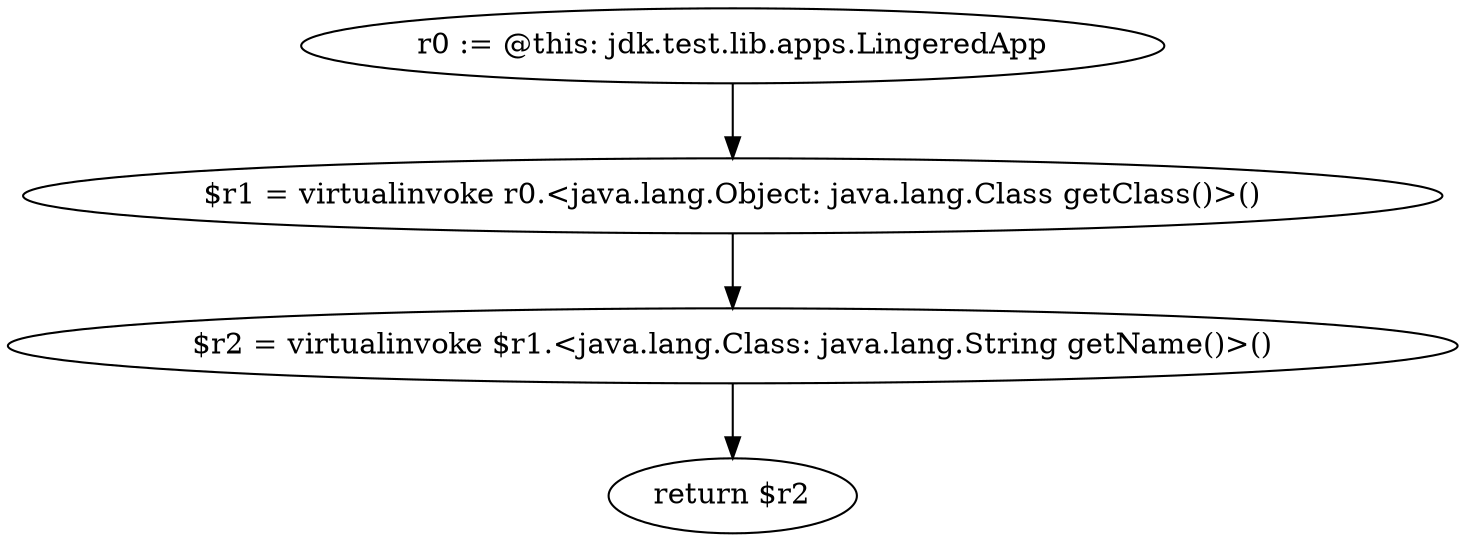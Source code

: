 digraph "unitGraph" {
    "r0 := @this: jdk.test.lib.apps.LingeredApp"
    "$r1 = virtualinvoke r0.<java.lang.Object: java.lang.Class getClass()>()"
    "$r2 = virtualinvoke $r1.<java.lang.Class: java.lang.String getName()>()"
    "return $r2"
    "r0 := @this: jdk.test.lib.apps.LingeredApp"->"$r1 = virtualinvoke r0.<java.lang.Object: java.lang.Class getClass()>()";
    "$r1 = virtualinvoke r0.<java.lang.Object: java.lang.Class getClass()>()"->"$r2 = virtualinvoke $r1.<java.lang.Class: java.lang.String getName()>()";
    "$r2 = virtualinvoke $r1.<java.lang.Class: java.lang.String getName()>()"->"return $r2";
}
